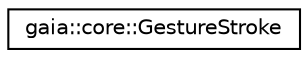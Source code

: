 digraph G
{
  edge [fontname="Helvetica",fontsize="10",labelfontname="Helvetica",labelfontsize="10"];
  node [fontname="Helvetica",fontsize="10",shape=record];
  rankdir=LR;
  Node1 [label="gaia::core::GestureStroke",height=0.2,width=0.4,color="black", fillcolor="white", style="filled",URL="$d0/db5/classgaia_1_1core_1_1_gesture_stroke.html",tooltip="A gesture stroke started on a touch down and ended on a touch up."];
}

